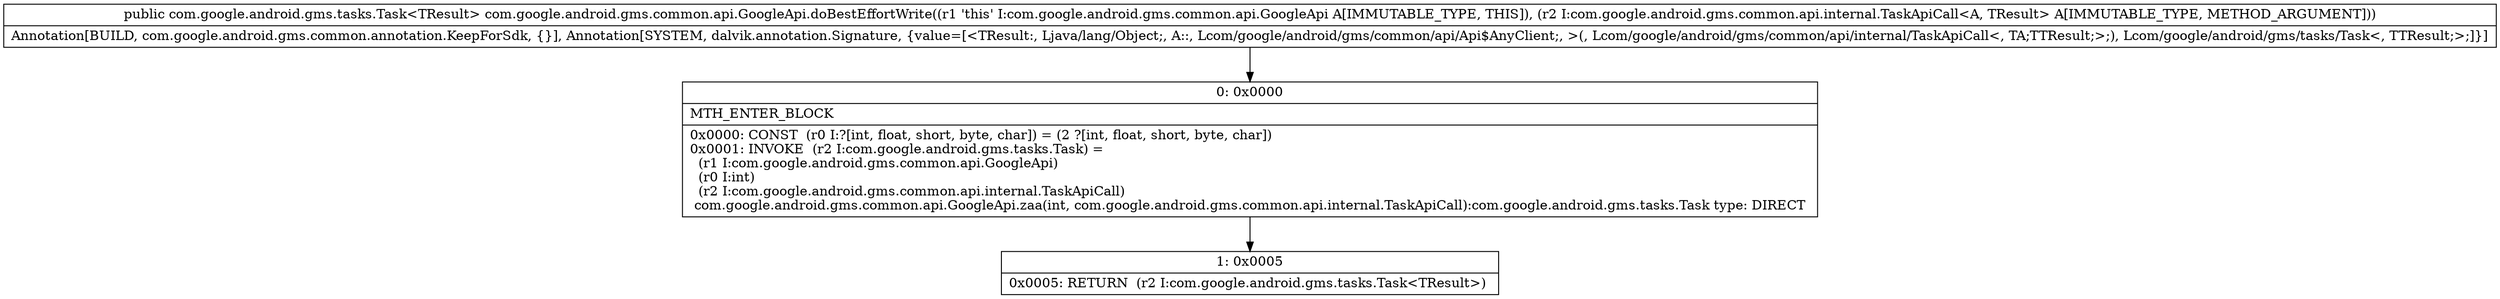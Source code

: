 digraph "CFG forcom.google.android.gms.common.api.GoogleApi.doBestEffortWrite(Lcom\/google\/android\/gms\/common\/api\/internal\/TaskApiCall;)Lcom\/google\/android\/gms\/tasks\/Task;" {
Node_0 [shape=record,label="{0\:\ 0x0000|MTH_ENTER_BLOCK\l|0x0000: CONST  (r0 I:?[int, float, short, byte, char]) = (2 ?[int, float, short, byte, char]) \l0x0001: INVOKE  (r2 I:com.google.android.gms.tasks.Task) = \l  (r1 I:com.google.android.gms.common.api.GoogleApi)\l  (r0 I:int)\l  (r2 I:com.google.android.gms.common.api.internal.TaskApiCall)\l com.google.android.gms.common.api.GoogleApi.zaa(int, com.google.android.gms.common.api.internal.TaskApiCall):com.google.android.gms.tasks.Task type: DIRECT \l}"];
Node_1 [shape=record,label="{1\:\ 0x0005|0x0005: RETURN  (r2 I:com.google.android.gms.tasks.Task\<TResult\>) \l}"];
MethodNode[shape=record,label="{public com.google.android.gms.tasks.Task\<TResult\> com.google.android.gms.common.api.GoogleApi.doBestEffortWrite((r1 'this' I:com.google.android.gms.common.api.GoogleApi A[IMMUTABLE_TYPE, THIS]), (r2 I:com.google.android.gms.common.api.internal.TaskApiCall\<A, TResult\> A[IMMUTABLE_TYPE, METHOD_ARGUMENT]))  | Annotation[BUILD, com.google.android.gms.common.annotation.KeepForSdk, \{\}], Annotation[SYSTEM, dalvik.annotation.Signature, \{value=[\<TResult:, Ljava\/lang\/Object;, A::, Lcom\/google\/android\/gms\/common\/api\/Api$AnyClient;, \>(, Lcom\/google\/android\/gms\/common\/api\/internal\/TaskApiCall\<, TA;TTResult;\>;), Lcom\/google\/android\/gms\/tasks\/Task\<, TTResult;\>;]\}]\l}"];
MethodNode -> Node_0;
Node_0 -> Node_1;
}

